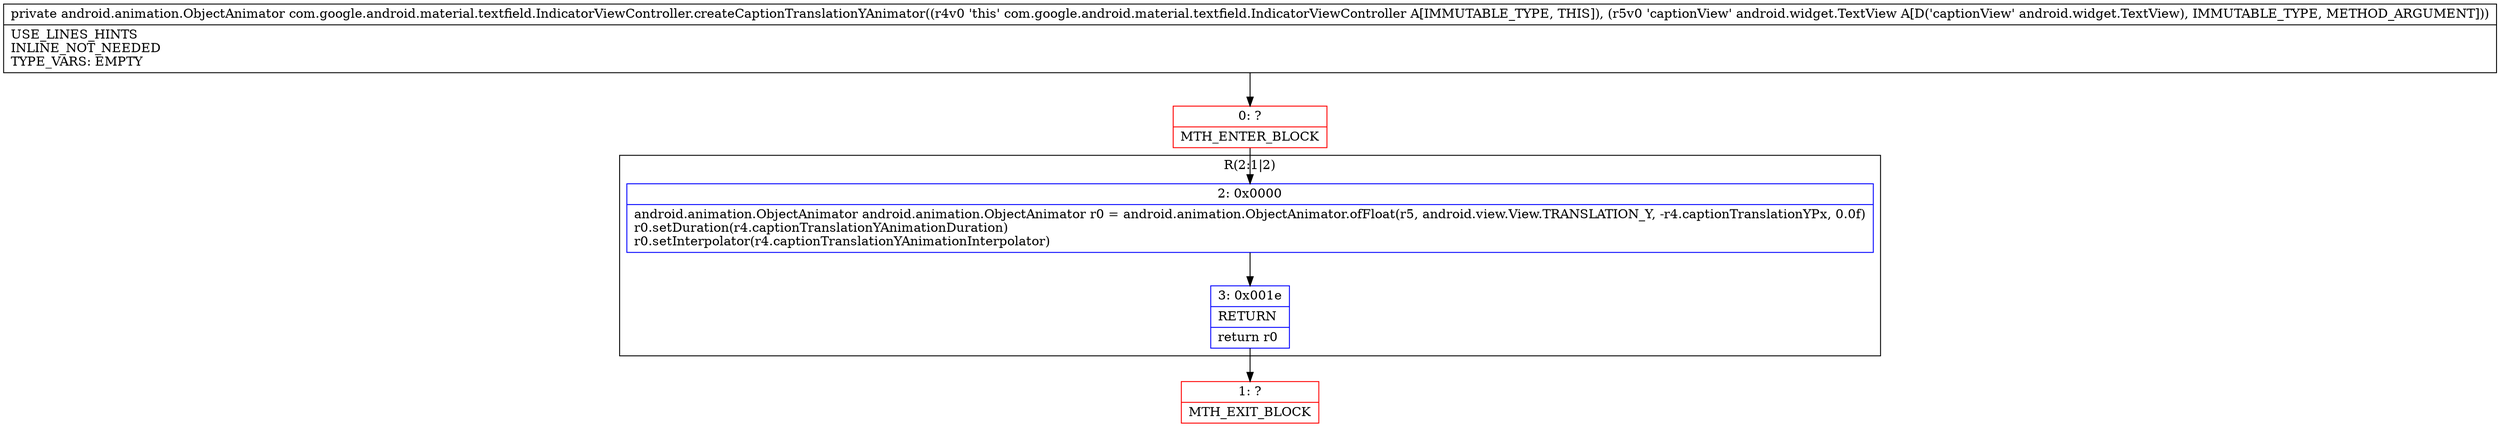digraph "CFG forcom.google.android.material.textfield.IndicatorViewController.createCaptionTranslationYAnimator(Landroid\/widget\/TextView;)Landroid\/animation\/ObjectAnimator;" {
subgraph cluster_Region_395766550 {
label = "R(2:1|2)";
node [shape=record,color=blue];
Node_2 [shape=record,label="{2\:\ 0x0000|android.animation.ObjectAnimator android.animation.ObjectAnimator r0 = android.animation.ObjectAnimator.ofFloat(r5, android.view.View.TRANSLATION_Y, \-r4.captionTranslationYPx, 0.0f)\lr0.setDuration(r4.captionTranslationYAnimationDuration)\lr0.setInterpolator(r4.captionTranslationYAnimationInterpolator)\l}"];
Node_3 [shape=record,label="{3\:\ 0x001e|RETURN\l|return r0\l}"];
}
Node_0 [shape=record,color=red,label="{0\:\ ?|MTH_ENTER_BLOCK\l}"];
Node_1 [shape=record,color=red,label="{1\:\ ?|MTH_EXIT_BLOCK\l}"];
MethodNode[shape=record,label="{private android.animation.ObjectAnimator com.google.android.material.textfield.IndicatorViewController.createCaptionTranslationYAnimator((r4v0 'this' com.google.android.material.textfield.IndicatorViewController A[IMMUTABLE_TYPE, THIS]), (r5v0 'captionView' android.widget.TextView A[D('captionView' android.widget.TextView), IMMUTABLE_TYPE, METHOD_ARGUMENT]))  | USE_LINES_HINTS\lINLINE_NOT_NEEDED\lTYPE_VARS: EMPTY\l}"];
MethodNode -> Node_0;Node_2 -> Node_3;
Node_3 -> Node_1;
Node_0 -> Node_2;
}

